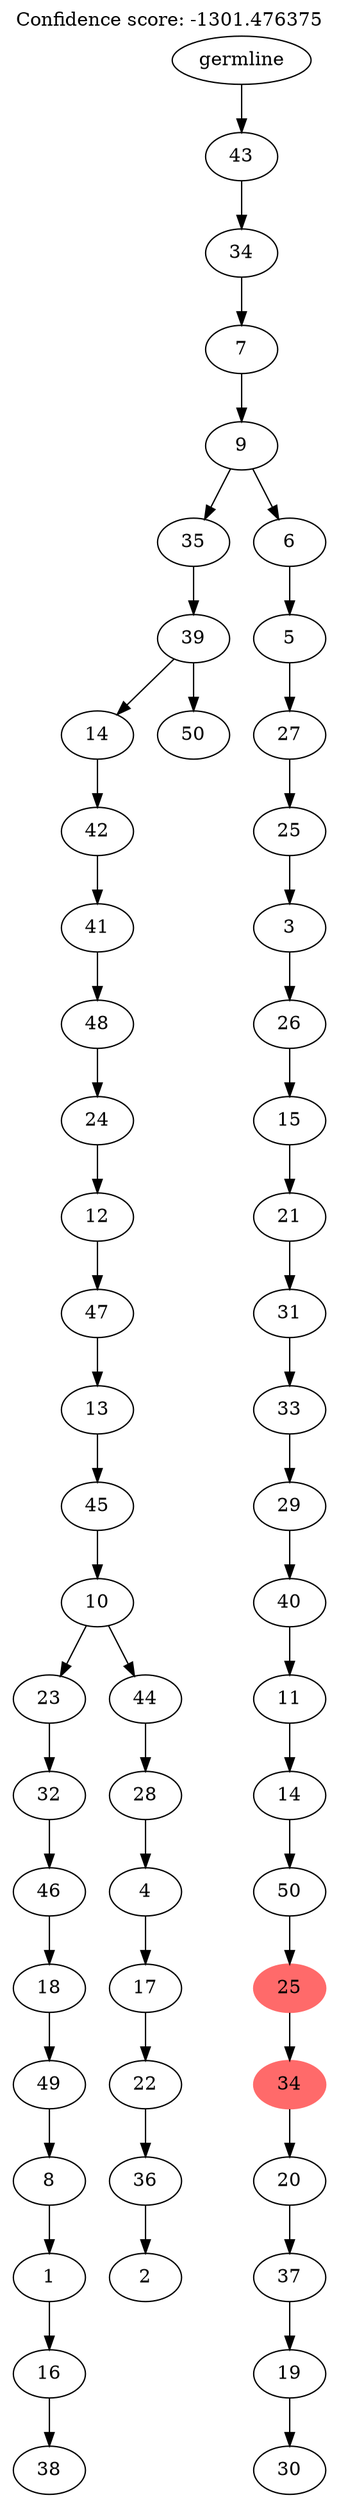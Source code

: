 digraph g {
	"53" -> "54";
	"54" [label="38"];
	"52" -> "53";
	"53" [label="16"];
	"51" -> "52";
	"52" [label="1"];
	"50" -> "51";
	"51" [label="8"];
	"49" -> "50";
	"50" [label="49"];
	"48" -> "49";
	"49" [label="18"];
	"47" -> "48";
	"48" [label="46"];
	"46" -> "47";
	"47" [label="32"];
	"44" -> "45";
	"45" [label="2"];
	"43" -> "44";
	"44" [label="36"];
	"42" -> "43";
	"43" [label="22"];
	"41" -> "42";
	"42" [label="17"];
	"40" -> "41";
	"41" [label="4"];
	"39" -> "40";
	"40" [label="28"];
	"38" -> "39";
	"39" [label="44"];
	"38" -> "46";
	"46" [label="23"];
	"37" -> "38";
	"38" [label="10"];
	"36" -> "37";
	"37" [label="45"];
	"35" -> "36";
	"36" [label="13"];
	"34" -> "35";
	"35" [label="47"];
	"33" -> "34";
	"34" [label="12"];
	"32" -> "33";
	"33" [label="24"];
	"31" -> "32";
	"32" [label="48"];
	"30" -> "31";
	"31" [label="41"];
	"29" -> "30";
	"30" [label="42"];
	"27" -> "28";
	"28" [label="50"];
	"27" -> "29";
	"29" [label="14"];
	"26" -> "27";
	"27" [label="39"];
	"24" -> "25";
	"25" [label="30"];
	"23" -> "24";
	"24" [label="19"];
	"22" -> "23";
	"23" [label="37"];
	"21" -> "22";
	"22" [label="20"];
	"20" -> "21";
	"21" [color=indianred1, style=filled, label="34"];
	"19" -> "20";
	"20" [color=indianred1, style=filled, label="25"];
	"18" -> "19";
	"19" [label="50"];
	"17" -> "18";
	"18" [label="14"];
	"16" -> "17";
	"17" [label="11"];
	"15" -> "16";
	"16" [label="40"];
	"14" -> "15";
	"15" [label="29"];
	"13" -> "14";
	"14" [label="33"];
	"12" -> "13";
	"13" [label="31"];
	"11" -> "12";
	"12" [label="21"];
	"10" -> "11";
	"11" [label="15"];
	"9" -> "10";
	"10" [label="26"];
	"8" -> "9";
	"9" [label="3"];
	"7" -> "8";
	"8" [label="25"];
	"6" -> "7";
	"7" [label="27"];
	"5" -> "6";
	"6" [label="5"];
	"4" -> "5";
	"5" [label="6"];
	"4" -> "26";
	"26" [label="35"];
	"3" -> "4";
	"4" [label="9"];
	"2" -> "3";
	"3" [label="7"];
	"1" -> "2";
	"2" [label="34"];
	"0" -> "1";
	"1" [label="43"];
	"0" [label="germline"];
	labelloc="t";
	label="Confidence score: -1301.476375";
}
